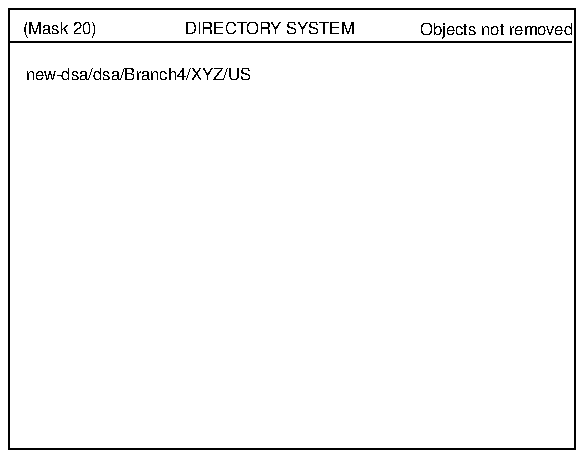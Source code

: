 ...\" @OSF_COPYRIGHT@
...\" COPYRIGHT NOTICE
...\" Copyright (c) 1990, 1991, 1992, 1993, 1994 Open Software Foundation, Inc.
...\" ALL RIGHTS RESERVED (DCE).  See the file named COPYRIGHT.DCE for
...\" the full copyright text.
...\" 
...\" HISTORY
...\" $Log: fig23.deletesubtreeop2.pic,v $
...\" Revision 1.1.2.1  1994/08/04  21:03:25  hal
...\" 	Create DCE GDS Admin Gd & Ref from GDS parts of Adm Gd & Cmd Ref; fix log
...\" 	[1994/08/04  20:39:27  hal]
...\"
...\" 	Create DCE GDS Admin Gd & Ref from GDS parts of Adm Gd & Cmd Ref; fix log leaders if needed
...\"
...\" 	Creating GDS Admin Gd & Ref from Admin book.extended, Cmd Ref
...\"
...\" Revision 1.1.2.3  1994/06/13  18:00:48  devobj
...\" 	cr10872 - fix copyright
...\" 	[1994/06/13  17:59:46  devobj]
...\" 
...\" Revision 1.1.2.2  1993/02/20  17:37:21  rnollman
...\" 	fixed for final draft
...\" 	[1993/02/20  17:36:57  rnollman]
...\" 
...\" $EndLog$
.PS
scale = 106.667
"\fH\s6Objects not removed\s0\fP"  at 260, 224
box  wid 302 ht 235 at 151, 117.5
"\fH\s6new-dsa/dsa/Branch4/XYZ/US\s0\fP"  at 69, 200
"\fH\s6(Mask 20)\s0\fP"  at 27, 225
"\fH\s6DIRECTORY SYSTEM\s0\fP"  at 139, 225
line   from 1, 217 \
	to 300, 217 
.PE
